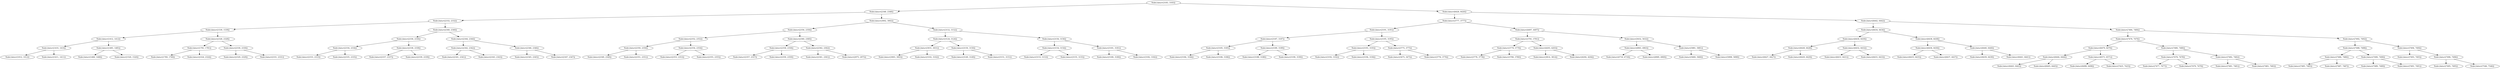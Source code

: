 digraph G{
1935314052 [label="Node{data=[3183, 3183]}"]
1935314052 -> 495320059
495320059 [label="Node{data=[2348, 2348]}"]
495320059 -> 1753118502
1753118502 [label="Node{data=[2332, 2332]}"]
1753118502 -> 1588213223
1588213223 [label="Node{data=[1539, 1539]}"]
1588213223 -> 2033433626
2033433626 [label="Node{data=[1412, 1412]}"]
2033433626 -> 1264306916
1264306916 [label="Node{data=[1410, 1410]}"]
1264306916 -> 1342653422
1342653422 [label="Node{data=[1012, 1012]}"]
1264306916 -> 1603096836
1603096836 [label="Node{data=[1411, 1411]}"]
2033433626 -> 1002104195
1002104195 [label="Node{data=[1485, 1485]}"]
1002104195 -> 774051066
774051066 [label="Node{data=[1468, 1468]}"]
1002104195 -> 1154562787
1154562787 [label="Node{data=[1520, 1520]}"]
1588213223 -> 1910593036
1910593036 [label="Node{data=[2328, 2328]}"]
1910593036 -> 488317774
488317774 [label="Node{data=[1781, 1781]}"]
488317774 -> 732524755
732524755 [label="Node{data=[1769, 1769]}"]
488317774 -> 1726103911
1726103911 [label="Node{data=[2324, 2324]}"]
1910593036 -> 491272833
491272833 [label="Node{data=[2330, 2330]}"]
491272833 -> 1494051637
1494051637 [label="Node{data=[2329, 2329]}"]
491272833 -> 969058095
969058095 [label="Node{data=[2331, 2331]}"]
1753118502 -> 1306468361
1306468361 [label="Node{data=[2340, 2340]}"]
1306468361 -> 287278849
287278849 [label="Node{data=[2336, 2336]}"]
287278849 -> 595137236
595137236 [label="Node{data=[2334, 2334]}"]
595137236 -> 254685771
254685771 [label="Node{data=[2333, 2333]}"]
595137236 -> 994415823
994415823 [label="Node{data=[2335, 2335]}"]
287278849 -> 1452227369
1452227369 [label="Node{data=[2338, 2338]}"]
1452227369 -> 1032551582
1032551582 [label="Node{data=[2337, 2337]}"]
1452227369 -> 1137290510
1137290510 [label="Node{data=[2339, 2339]}"]
1306468361 -> 1413331540
1413331540 [label="Node{data=[2344, 2344]}"]
1413331540 -> 2076476809
2076476809 [label="Node{data=[2342, 2342]}"]
2076476809 -> 500001251
500001251 [label="Node{data=[2341, 2341]}"]
2076476809 -> 333584009
333584009 [label="Node{data=[2343, 2343]}"]
1413331540 -> 708112827
708112827 [label="Node{data=[2346, 2346]}"]
708112827 -> 1971569081
1971569081 [label="Node{data=[2345, 2345]}"]
708112827 -> 58141851
58141851 [label="Node{data=[2347, 2347]}"]
495320059 -> 10630178
10630178 [label="Node{data=[3002, 3002]}"]
10630178 -> 219587748
219587748 [label="Node{data=[2356, 2356]}"]
219587748 -> 1718821558
1718821558 [label="Node{data=[2352, 2352]}"]
1718821558 -> 1549457687
1549457687 [label="Node{data=[2350, 2350]}"]
1549457687 -> 1296623002
1296623002 [label="Node{data=[2349, 2349]}"]
1549457687 -> 1975733011
1975733011 [label="Node{data=[2351, 2351]}"]
1718821558 -> 182104463
182104463 [label="Node{data=[2354, 2354]}"]
182104463 -> 4342690
4342690 [label="Node{data=[2353, 2353]}"]
182104463 -> 179048965
179048965 [label="Node{data=[2355, 2355]}"]
219587748 -> 1700285328
1700285328 [label="Node{data=[2360, 2360]}"]
1700285328 -> 986826877
986826877 [label="Node{data=[2358, 2358]}"]
986826877 -> 681362390
681362390 [label="Node{data=[2357, 2357]}"]
986826877 -> 1112195322
1112195322 [label="Node{data=[2359, 2359]}"]
1700285328 -> 1701386216
1701386216 [label="Node{data=[2362, 2362]}"]
1701386216 -> 1364179224
1364179224 [label="Node{data=[2361, 2361]}"]
1701386216 -> 520307348
520307348 [label="Node{data=[2975, 2975]}"]
10630178 -> 198839454
198839454 [label="Node{data=[3152, 3152]}"]
198839454 -> 648121434
648121434 [label="Node{data=[3124, 3124]}"]
648121434 -> 168453871
168453871 [label="Node{data=[3031, 3031]}"]
168453871 -> 261653208
261653208 [label="Node{data=[3003, 3003]}"]
168453871 -> 1425916233
1425916233 [label="Node{data=[3102, 3102]}"]
648121434 -> 2123646160
2123646160 [label="Node{data=[3150, 3150]}"]
2123646160 -> 661678323
661678323 [label="Node{data=[3149, 3149]}"]
2123646160 -> 1815457927
1815457927 [label="Node{data=[3151, 3151]}"]
198839454 -> 1459143617
1459143617 [label="Node{data=[3156, 3156]}"]
1459143617 -> 177651466
177651466 [label="Node{data=[3154, 3154]}"]
177651466 -> 780495195
780495195 [label="Node{data=[3153, 3153]}"]
177651466 -> 1878345092
1878345092 [label="Node{data=[3155, 3155]}"]
1459143617 -> 2139317616
2139317616 [label="Node{data=[3181, 3181]}"]
2139317616 -> 1087568741
1087568741 [label="Node{data=[3180, 3180]}"]
2139317616 -> 1167629717
1167629717 [label="Node{data=[3182, 3182]}"]
1935314052 -> 8661447
8661447 [label="Node{data=[6426, 6426]}"]
8661447 -> 1690858562
1690858562 [label="Node{data=[3777, 3777]}"]
1690858562 -> 865509997
865509997 [label="Node{data=[3191, 3191]}"]
865509997 -> 845407679
845407679 [label="Node{data=[3187, 3187]}"]
845407679 -> 319301669
319301669 [label="Node{data=[3185, 3185]}"]
319301669 -> 876946530
876946530 [label="Node{data=[3184, 3184]}"]
319301669 -> 843476301
843476301 [label="Node{data=[3186, 3186]}"]
845407679 -> 530917543
530917543 [label="Node{data=[3189, 3189]}"]
530917543 -> 1304322678
1304322678 [label="Node{data=[3188, 3188]}"]
530917543 -> 1355102615
1355102615 [label="Node{data=[3190, 3190]}"]
865509997 -> 1365777095
1365777095 [label="Node{data=[3195, 3195]}"]
1365777095 -> 1740566621
1740566621 [label="Node{data=[3193, 3193]}"]
1740566621 -> 1504547598
1504547598 [label="Node{data=[3192, 3192]}"]
1740566621 -> 551358509
551358509 [label="Node{data=[3194, 3194]}"]
1365777095 -> 837978323
837978323 [label="Node{data=[3775, 3775]}"]
837978323 -> 568244904
568244904 [label="Node{data=[3475, 3475]}"]
837978323 -> 350124158
350124158 [label="Node{data=[3776, 3776]}"]
1690858562 -> 1548373680
1548373680 [label="Node{data=[4497, 4497]}"]
1548373680 -> 2044453370
2044453370 [label="Node{data=[3781, 3781]}"]
2044453370 -> 763633555
763633555 [label="Node{data=[3779, 3779]}"]
763633555 -> 1258196949
1258196949 [label="Node{data=[3778, 3778]}"]
763633555 -> 1154447348
1154447348 [label="Node{data=[3780, 3780]}"]
2044453370 -> 1656593062
1656593062 [label="Node{data=[4203, 4203]}"]
1656593062 -> 1875409381
1875409381 [label="Node{data=[3814, 3814]}"]
1656593062 -> 1375126510
1375126510 [label="Node{data=[4204, 4204]}"]
1548373680 -> 1857646323
1857646323 [label="Node{data=[5632, 5632]}"]
1857646323 -> 1625268520
1625268520 [label="Node{data=[4963, 4963]}"]
1625268520 -> 1282734983
1282734983 [label="Node{data=[4718, 4718]}"]
1625268520 -> 729462868
729462868 [label="Node{data=[4969, 4969]}"]
1857646323 -> 236029246
236029246 [label="Node{data=[5881, 5881]}"]
236029246 -> 324707125
324707125 [label="Node{data=[5660, 5660]}"]
236029246 -> 2023344666
2023344666 [label="Node{data=[5898, 5898]}"]
8661447 -> 115303749
115303749 [label="Node{data=[6442, 6442]}"]
115303749 -> 82131157
82131157 [label="Node{data=[6434, 6434]}"]
82131157 -> 1113612407
1113612407 [label="Node{data=[6430, 6430]}"]
1113612407 -> 1948236603
1948236603 [label="Node{data=[6428, 6428]}"]
1948236603 -> 160898480
160898480 [label="Node{data=[6427, 6427]}"]
1948236603 -> 605667271
605667271 [label="Node{data=[6429, 6429]}"]
1113612407 -> 1698365675
1698365675 [label="Node{data=[6432, 6432]}"]
1698365675 -> 1827973396
1827973396 [label="Node{data=[6431, 6431]}"]
1698365675 -> 1572815783
1572815783 [label="Node{data=[6433, 6433]}"]
82131157 -> 884025424
884025424 [label="Node{data=[6438, 6438]}"]
884025424 -> 154163829
154163829 [label="Node{data=[6436, 6436]}"]
154163829 -> 1078324814
1078324814 [label="Node{data=[6435, 6435]}"]
154163829 -> 1732259738
1732259738 [label="Node{data=[6437, 6437]}"]
884025424 -> 1519286410
1519286410 [label="Node{data=[6440, 6440]}"]
1519286410 -> 1374052956
1374052956 [label="Node{data=[6439, 6439]}"]
1519286410 -> 1044304304
1044304304 [label="Node{data=[6441, 6441]}"]
115303749 -> 1482954002
1482954002 [label="Node{data=[7484, 7484]}"]
1482954002 -> 1896316092
1896316092 [label="Node{data=[7476, 7476]}"]
1896316092 -> 319882306
319882306 [label="Node{data=[6479, 6479]}"]
319882306 -> 1533736129
1533736129 [label="Node{data=[6444, 6444]}"]
1533736129 -> 601798203
601798203 [label="Node{data=[6443, 6443]}"]
1533736129 -> 1769393248
1769393248 [label="Node{data=[6445, 6445]}"]
319882306 -> 1918821912
1918821912 [label="Node{data=[6571, 6571]}"]
1918821912 -> 2124339310
2124339310 [label="Node{data=[6498, 6498]}"]
1918821912 -> 673699560
673699560 [label="Node{data=[7425, 7425]}"]
1896316092 -> 2012027456
2012027456 [label="Node{data=[7480, 7480]}"]
2012027456 -> 1913019523
1913019523 [label="Node{data=[7478, 7478]}"]
1913019523 -> 2060695301
2060695301 [label="Node{data=[7477, 7477]}"]
1913019523 -> 1825947169
1825947169 [label="Node{data=[7479, 7479]}"]
2012027456 -> 1945470689
1945470689 [label="Node{data=[7482, 7482]}"]
1945470689 -> 869744216
869744216 [label="Node{data=[7481, 7481]}"]
1945470689 -> 1415302328
1415302328 [label="Node{data=[7483, 7483]}"]
1482954002 -> 356402340
356402340 [label="Node{data=[7492, 7492]}"]
356402340 -> 1252203116
1252203116 [label="Node{data=[7488, 7488]}"]
1252203116 -> 1074583710
1074583710 [label="Node{data=[7486, 7486]}"]
1074583710 -> 1245241899
1245241899 [label="Node{data=[7485, 7485]}"]
1074583710 -> 759469228
759469228 [label="Node{data=[7487, 7487]}"]
1252203116 -> 2145819410
2145819410 [label="Node{data=[7490, 7490]}"]
2145819410 -> 1493722200
1493722200 [label="Node{data=[7489, 7489]}"]
2145819410 -> 1420618984
1420618984 [label="Node{data=[7491, 7491]}"]
356402340 -> 1564799781
1564799781 [label="Node{data=[7494, 7494]}"]
1564799781 -> 380751252
380751252 [label="Node{data=[7493, 7493]}"]
1564799781 -> 201413054
201413054 [label="Node{data=[7496, 7496]}"]
201413054 -> 1073297274
1073297274 [label="Node{data=[7495, 7495]}"]
201413054 -> 1163802235
1163802235 [label="Node{data=[7546, 7546]}"]
}